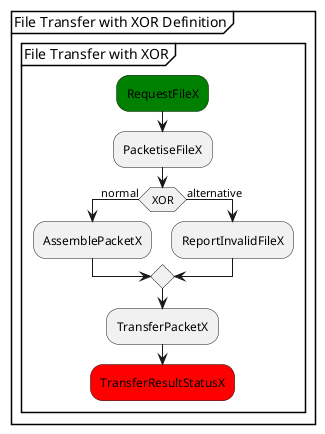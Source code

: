 @startuml
partition "File Transfer with XOR Definition" {
  group "File Transfer with XOR"
    #green:RequestFileX;
    :PacketiseFileX;
    if (XOR) then (normal)
      :AssemblePacketX;
    else (alternative)
      :ReportInvalidFileX;
    endif
    :TransferPacketX;
    #red:TransferResultStatusX;
  end group
}  
@enduml
